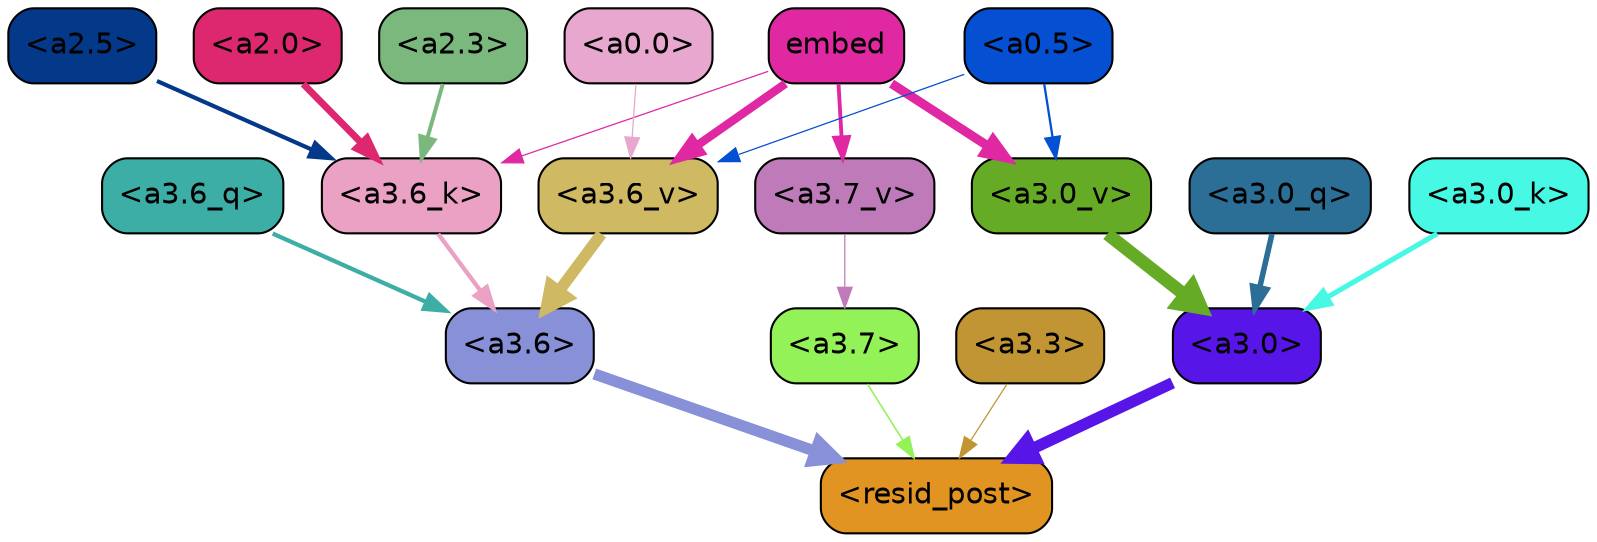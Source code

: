 strict digraph "" {
	graph [bgcolor=transparent,
		layout=dot,
		overlap=false,
		splines=true
	];
	"<a3.7>"	[color=black,
		fillcolor="#92f257",
		fontname=Helvetica,
		shape=box,
		style="filled, rounded"];
	"<resid_post>"	[color=black,
		fillcolor="#e29423",
		fontname=Helvetica,
		shape=box,
		style="filled, rounded"];
	"<a3.7>" -> "<resid_post>"	[color="#92f257",
		penwidth=0.7595263123512268];
	"<a3.6>"	[color=black,
		fillcolor="#8891d8",
		fontname=Helvetica,
		shape=box,
		style="filled, rounded"];
	"<a3.6>" -> "<resid_post>"	[color="#8891d8",
		penwidth=5.40013587474823];
	"<a3.3>"	[color=black,
		fillcolor="#c19533",
		fontname=Helvetica,
		shape=box,
		style="filled, rounded"];
	"<a3.3>" -> "<resid_post>"	[color="#c19533",
		penwidth=0.6];
	"<a3.0>"	[color=black,
		fillcolor="#5815e8",
		fontname=Helvetica,
		shape=box,
		style="filled, rounded"];
	"<a3.0>" -> "<resid_post>"	[color="#5815e8",
		penwidth=5.540827631950378];
	"<a3.6_q>"	[color=black,
		fillcolor="#3daea6",
		fontname=Helvetica,
		shape=box,
		style="filled, rounded"];
	"<a3.6_q>" -> "<a3.6>"	[color="#3daea6",
		penwidth=2.0530722737312317];
	"<a3.0_q>"	[color=black,
		fillcolor="#2b6e96",
		fontname=Helvetica,
		shape=box,
		style="filled, rounded"];
	"<a3.0_q>" -> "<a3.0>"	[color="#2b6e96",
		penwidth=2.681713283061981];
	"<a3.6_k>"	[color=black,
		fillcolor="#eaa1c4",
		fontname=Helvetica,
		shape=box,
		style="filled, rounded"];
	"<a3.6_k>" -> "<a3.6>"	[color="#eaa1c4",
		penwidth=2.080081820487976];
	"<a3.0_k>"	[color=black,
		fillcolor="#47f9e4",
		fontname=Helvetica,
		shape=box,
		style="filled, rounded"];
	"<a3.0_k>" -> "<a3.0>"	[color="#47f9e4",
		penwidth=2.4920601844787598];
	"<a3.7_v>"	[color=black,
		fillcolor="#bf7bb9",
		fontname=Helvetica,
		shape=box,
		style="filled, rounded"];
	"<a3.7_v>" -> "<a3.7>"	[color="#bf7bb9",
		penwidth=0.6];
	"<a3.6_v>"	[color=black,
		fillcolor="#cfb963",
		fontname=Helvetica,
		shape=box,
		style="filled, rounded"];
	"<a3.6_v>" -> "<a3.6>"	[color="#cfb963",
		penwidth=5.522058844566345];
	"<a3.0_v>"	[color=black,
		fillcolor="#65ab26",
		fontname=Helvetica,
		shape=box,
		style="filled, rounded"];
	"<a3.0_v>" -> "<a3.0>"	[color="#65ab26",
		penwidth=6.184832274913788];
	"<a2.5>"	[color=black,
		fillcolor="#043888",
		fontname=Helvetica,
		shape=box,
		style="filled, rounded"];
	"<a2.5>" -> "<a3.6_k>"	[color="#043888",
		penwidth=1.998626947402954];
	"<a2.3>"	[color=black,
		fillcolor="#7bb87e",
		fontname=Helvetica,
		shape=box,
		style="filled, rounded"];
	"<a2.3>" -> "<a3.6_k>"	[color="#7bb87e",
		penwidth=1.90748929977417];
	"<a2.0>"	[color=black,
		fillcolor="#dd286f",
		fontname=Helvetica,
		shape=box,
		style="filled, rounded"];
	"<a2.0>" -> "<a3.6_k>"	[color="#dd286f",
		penwidth=3.3549644947052];
	embed	[color=black,
		fillcolor="#df28a1",
		fontname=Helvetica,
		shape=box,
		style="filled, rounded"];
	embed -> "<a3.6_k>"	[color="#df28a1",
		penwidth=0.6];
	embed -> "<a3.7_v>"	[color="#df28a1",
		penwidth=1.8481524586677551];
	embed -> "<a3.6_v>"	[color="#df28a1",
		penwidth=4.0683629512786865];
	embed -> "<a3.0_v>"	[color="#df28a1",
		penwidth=4.396489858627319];
	"<a0.5>"	[color=black,
		fillcolor="#044fd2",
		fontname=Helvetica,
		shape=box,
		style="filled, rounded"];
	"<a0.5>" -> "<a3.6_v>"	[color="#044fd2",
		penwidth=0.6];
	"<a0.5>" -> "<a3.0_v>"	[color="#044fd2",
		penwidth=1.0967135429382324];
	"<a0.0>"	[color=black,
		fillcolor="#e7a7cf",
		fontname=Helvetica,
		shape=box,
		style="filled, rounded"];
	"<a0.0>" -> "<a3.6_v>"	[color="#e7a7cf",
		penwidth=0.6];
}
